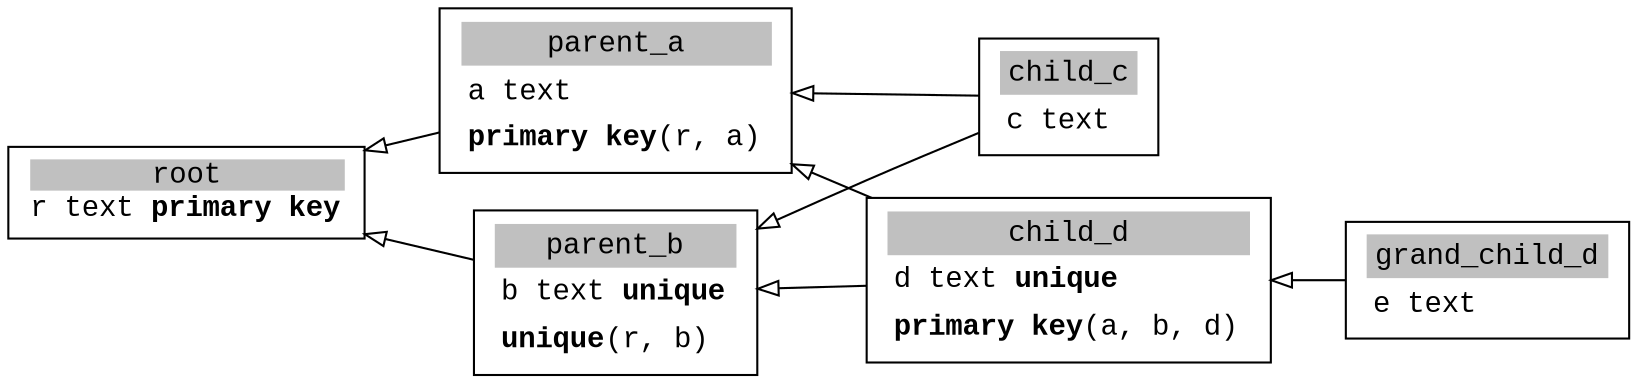 ##Command to get the layout: "dot -Tpng datastruct.gv > datastruct.png"
digraph g {
  graph [fontsize=30 labelloc="t" label="" splines=true overlap=false rankdir = "RL"];
  ratio = auto;
  "root" [ style = "filled" penwidth = 1 fillcolor = "white" fontname = "Courier New" shape = "box" label =<<table border="0" cellborder="0" cellpadding="0" bgcolor="white"><tr><td bgcolor="grey" align="center" colspan="2"><font color="black">root</font></td></tr><tr><td align="left" port="r0">r text <b>primary key</b></td></tr></table>> ];
  "parent_a" [ style = "filled" penwidth = 1 fillcolor = "white" fontname = "Courier New" shape = "box" label =<<table border="0" cellborder="0" cellpadding="3" bgcolor="white"><tr><td bgcolor="grey" align="center" colspan="2"><font color="black">parent_a</font></td></tr><tr><td align="left" port="r3">a text</td></tr><tr><td align="left" port="r3"><b>primary key</b>(r, a)</td></tr></table>> ];
  "parent_b" [ style = "filled" penwidth = 1 fillcolor = "white" fontname = "Courier New" shape = "box" label =<<table border="0" cellborder="0" cellpadding="3" bgcolor="white"><tr><td bgcolor="grey" align="center" colspan="2"><font color="black">parent_b</font></td></tr><tr><td align="left" port="r3">b text <b>unique</b></td></tr><tr><td align="left" port="r3"><b>unique</b>(r, b)</td></tr></table>> ];
  "child_c" [ style = "filled" penwidth = 1 fillcolor = "white" fontname = "Courier New" shape = "box" label =<<table border="0" cellborder="0" cellpadding="3" bgcolor="white"><tr><td bgcolor="grey" align="center" colspan="2"><font color="black">child_c</font></td></tr><tr><td align="left" port="r3">c text</td></tr></table>> ];
  "child_d" [ style = "filled" penwidth = 1 fillcolor = "white" fontname = "Courier New" shape = "box" label =<<table border="0" cellborder="0" cellpadding="3" bgcolor="white"><tr><td bgcolor="grey" align="center" colspan="2"><font color="black">child_d</font></td></tr><tr><td align="left" port="r3">d text <b>unique</b></td></tr><tr><td align="left" port="r3"><b>primary key</b>(a, b, d)</td></tr></table>> ];
  "grand_child_d" [ style = "filled" penwidth = 1 fillcolor = "white" fontname = "Courier New" shape = "box" label =<<table border="0" cellborder="0" cellpadding="3" bgcolor="white"><tr><td bgcolor="grey" align="center" colspan="2"><font color="black">grand_child_d</font></td></tr><tr><td align="left" port="r3">e text</td></tr></table>> ];
  parent_a -> root [ arrowhead = "onormal" ];
  parent_b -> root [ arrowhead = "onormal" ];
  child_c -> parent_a [ arrowhead = "onormal" ];
  child_c -> parent_b [ arrowhead = "onormal" ];
  child_d -> parent_a [ arrowhead = "onormal" ];
  child_d -> parent_b [ arrowhead = "onormal" ];
  grand_child_d -> child_d [ arrowhead = "onormal" ];
}
